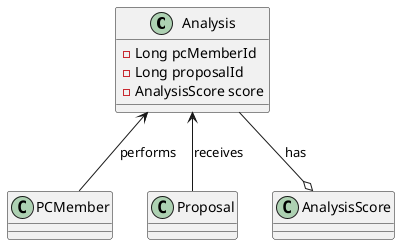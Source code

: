 @startuml

class Analysis {
    - Long pcMemberId
    - Long proposalId
    - AnalysisScore score
}

Analysis <-- PCMember : performs
Analysis <-- Proposal : receives
Analysis --o AnalysisScore : has

@enduml
